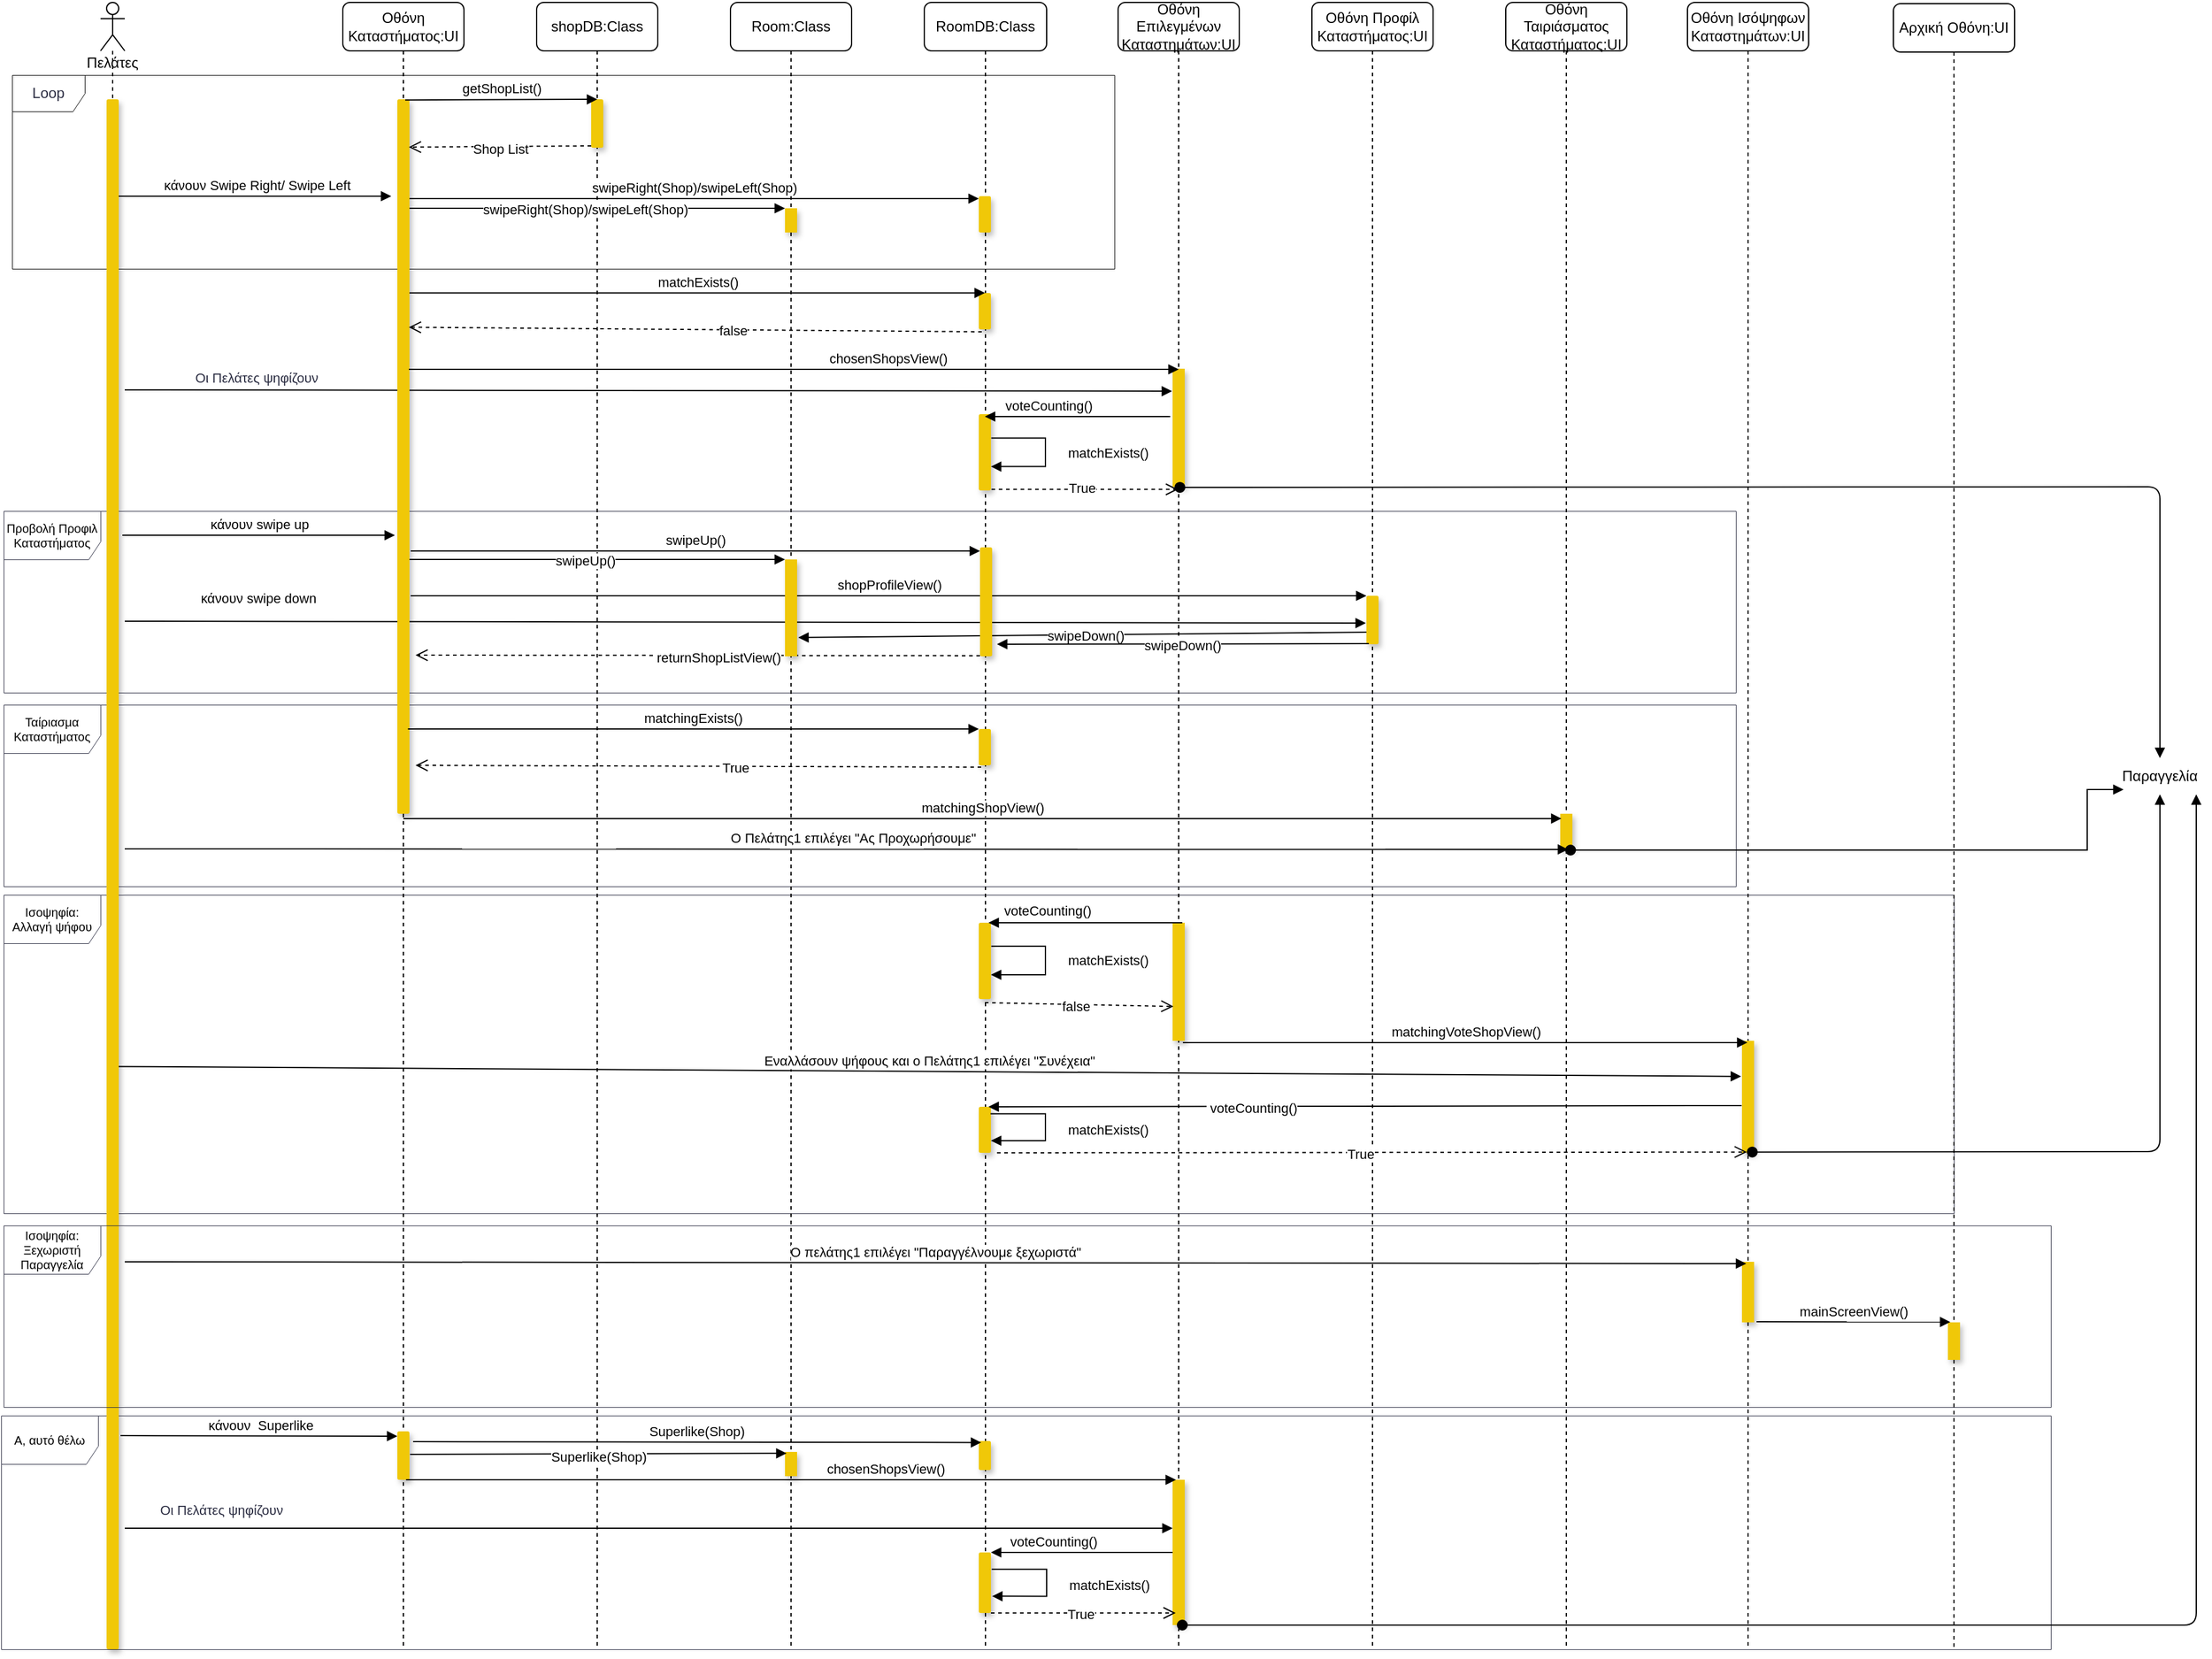 <mxfile version="18.0.7" type="device"><diagram id="wptZ5MBNka8r5in_MfUg" name="Page-1"><mxGraphModel dx="2010" dy="948" grid="1" gridSize="10" guides="1" tooltips="1" connect="1" arrows="1" fold="1" page="1" pageScale="1" pageWidth="827" pageHeight="1169" math="0" shadow="0"><root><mxCell id="0"/><mxCell id="1" parent="0"/><mxCell id="0Ouw7RwYdk7XcLrtx2q7-2" value="swipeDown()" style="html=1;verticalAlign=bottom;endArrow=block;rounded=0;exitX=0.5;exitY=0.75;exitDx=0;exitDy=0;exitPerimeter=0;entryX=1.1;entryY=0.806;entryDx=0;entryDy=0;entryPerimeter=0;" parent="1" source="-vrm6RU2Ln3Ed8rRnsiV-8" target="pRpbEH_55tw0nPaJVFF3-53" edge="1"><mxGeometry x="0.003" y="10" width="80" relative="1" as="geometry"><mxPoint x="1047" y="619.52" as="sourcePoint"/><mxPoint x="740" y="620" as="targetPoint"/><mxPoint as="offset"/></mxGeometry></mxCell><mxCell id="pRpbEH_55tw0nPaJVFF3-62" value="A, αυτό θέλω" style="shape=umlFrame;whiteSpace=wrap;html=1;rounded=0;shadow=0;fontSize=10;strokeColor=#2B2D42;strokeWidth=0.5;fillColor=#FFFFFF;width=80;height=40;" parent="1" vertex="1"><mxGeometry x="-92" y="1247" width="1692" height="193" as="geometry"/></mxCell><mxCell id="pRpbEH_55tw0nPaJVFF3-39" value="Ισοψηφία: Αλλαγή ψήφου" style="shape=umlFrame;whiteSpace=wrap;html=1;rounded=0;shadow=0;fontSize=10;strokeColor=#2B2D42;strokeWidth=0.5;fillColor=#FFFFFF;width=80;height=40;" parent="1" vertex="1"><mxGeometry x="-90" y="817" width="1610" height="263" as="geometry"/></mxCell><mxCell id="pRpbEH_55tw0nPaJVFF3-27" value="Ταίριασμα Καταστήματος" style="shape=umlFrame;whiteSpace=wrap;html=1;rounded=0;shadow=0;fontSize=10;strokeColor=#2B2D42;strokeWidth=0.5;fillColor=#FFFFFF;width=80;height=40;" parent="1" vertex="1"><mxGeometry x="-90" y="660" width="1430" height="150" as="geometry"/></mxCell><mxCell id="pRpbEH_55tw0nPaJVFF3-11" value="shopProfileView()" style="html=1;verticalAlign=bottom;endArrow=block;rounded=0;" parent="1" target="-vrm6RU2Ln3Ed8rRnsiV-8" edge="1"><mxGeometry width="80" relative="1" as="geometry"><mxPoint x="246" y="570" as="sourcePoint"/><mxPoint x="716" y="570" as="targetPoint"/></mxGeometry></mxCell><mxCell id="pRpbEH_55tw0nPaJVFF3-7" value="Προβολή Προφιλ Καταστήματος" style="shape=umlFrame;whiteSpace=wrap;html=1;rounded=0;shadow=0;fontSize=10;strokeColor=#2B2D42;strokeWidth=0.5;fillColor=#FFFFFF;width=80;height=40;" parent="1" vertex="1"><mxGeometry x="-90" y="500" width="1430" height="150" as="geometry"/></mxCell><mxCell id="pRpbEH_55tw0nPaJVFF3-5" value="" style="html=1;verticalAlign=bottom;endArrow=block;rounded=0;entryX=-0.05;entryY=0.19;entryDx=0;entryDy=0;entryPerimeter=0;" parent="1" target="-vrm6RU2Ln3Ed8rRnsiV-42" edge="1"><mxGeometry x="-0.838" y="10" width="80" relative="1" as="geometry"><mxPoint x="10" y="400" as="sourcePoint"/><mxPoint x="890" y="460" as="targetPoint"/><Array as="points"/><mxPoint as="offset"/></mxGeometry></mxCell><mxCell id="pRpbEH_55tw0nPaJVFF3-6" value="Oι Πελάτες ψηφίζουν&amp;nbsp;" style="edgeLabel;html=1;align=center;verticalAlign=middle;resizable=0;points=[];fontColor=#2B2D42;" parent="pRpbEH_55tw0nPaJVFF3-5" vertex="1" connectable="0"><mxGeometry x="0.407" y="4" relative="1" as="geometry"><mxPoint x="-498" y="-7" as="offset"/></mxGeometry></mxCell><mxCell id="pRpbEH_55tw0nPaJVFF3-1" value="Loop" style="shape=umlFrame;whiteSpace=wrap;html=1;fontColor=#2B2D42;strokeWidth=0.5;" parent="1" vertex="1"><mxGeometry x="-83" y="140" width="910" height="160" as="geometry"/></mxCell><mxCell id="ZKOWVyFA38tyulBG3vYH-1" value="Πελάτες" style="shape=umlLifeline;participant=umlActor;perimeter=lifelinePerimeter;whiteSpace=wrap;html=1;container=1;collapsible=0;recursiveResize=0;verticalAlign=top;spacingTop=36;outlineConnect=0;" parent="1" vertex="1"><mxGeometry x="-10" y="80" width="20" height="1360" as="geometry"/></mxCell><mxCell id="ZKOWVyFA38tyulBG3vYH-2" value="" style="html=1;points=[];perimeter=orthogonalPerimeter;strokeColor=none;fillColor=#F0C808;shadow=1;rounded=1;" parent="ZKOWVyFA38tyulBG3vYH-1" vertex="1"><mxGeometry x="5" y="80" width="10" height="1280" as="geometry"/></mxCell><mxCell id="ZKOWVyFA38tyulBG3vYH-3" value="Οθόνη Καταστήματος:UI" style="shape=umlLifeline;perimeter=lifelinePerimeter;whiteSpace=wrap;html=1;container=1;collapsible=0;recursiveResize=0;outlineConnect=0;rounded=1;shadow=0;fillColor=#FFFFFF;" parent="1" vertex="1"><mxGeometry x="190" y="80" width="100" height="1360" as="geometry"/></mxCell><mxCell id="pRpbEH_55tw0nPaJVFF3-12" value="κάνουν swipe down" style="html=1;verticalAlign=bottom;endArrow=block;rounded=0;entryX=-0.05;entryY=0.563;entryDx=0;entryDy=0;entryPerimeter=0;" parent="ZKOWVyFA38tyulBG3vYH-3" target="-vrm6RU2Ln3Ed8rRnsiV-8" edge="1"><mxGeometry x="-0.785" y="10" width="80" relative="1" as="geometry"><mxPoint x="-180" y="511" as="sourcePoint"/><mxPoint x="45" y="504" as="targetPoint"/><mxPoint as="offset"/></mxGeometry></mxCell><mxCell id="ZKOWVyFA38tyulBG3vYH-13" value="" style="html=1;points=[];perimeter=orthogonalPerimeter;rounded=1;shadow=1;fillColor=#F0C808;strokeColor=none;" parent="ZKOWVyFA38tyulBG3vYH-3" vertex="1"><mxGeometry x="45" y="80" width="10" height="590" as="geometry"/></mxCell><mxCell id="pRpbEH_55tw0nPaJVFF3-55" value="" style="html=1;points=[];perimeter=orthogonalPerimeter;rounded=1;shadow=1;fillColor=#F0C808;strokeColor=none;" parent="ZKOWVyFA38tyulBG3vYH-3" vertex="1"><mxGeometry x="45" y="1180" width="10" height="40" as="geometry"/></mxCell><mxCell id="ZKOWVyFA38tyulBG3vYH-5" value="shopDB:Class" style="shape=umlLifeline;perimeter=lifelinePerimeter;whiteSpace=wrap;html=1;container=1;collapsible=0;recursiveResize=0;outlineConnect=0;rounded=1;shadow=0;fillColor=#FFFFFF;" parent="1" vertex="1"><mxGeometry x="350" y="80" width="100" height="1360" as="geometry"/></mxCell><mxCell id="ZKOWVyFA38tyulBG3vYH-14" value="" style="html=1;points=[];perimeter=orthogonalPerimeter;rounded=1;shadow=1;fillColor=#F0C808;strokeColor=none;" parent="ZKOWVyFA38tyulBG3vYH-5" vertex="1"><mxGeometry x="45" y="80" width="10" height="40" as="geometry"/></mxCell><mxCell id="ZKOWVyFA38tyulBG3vYH-16" value="Shop List" style="html=1;verticalAlign=bottom;endArrow=open;dashed=1;endSize=8;rounded=0;entryX=0.95;entryY=0.506;entryDx=0;entryDy=0;entryPerimeter=0;" parent="ZKOWVyFA38tyulBG3vYH-5" edge="1"><mxGeometry x="-0.002" y="11" relative="1" as="geometry"><mxPoint x="45" y="118.5" as="sourcePoint"/><mxPoint x="-105.5" y="119.48" as="targetPoint"/><mxPoint as="offset"/><Array as="points"/></mxGeometry></mxCell><mxCell id="pRpbEH_55tw0nPaJVFF3-20" value="matchingExists()" style="html=1;verticalAlign=bottom;endArrow=block;rounded=0;exitX=1.2;exitY=0.271;exitDx=0;exitDy=0;exitPerimeter=0;" parent="ZKOWVyFA38tyulBG3vYH-5" target="pRpbEH_55tw0nPaJVFF3-17" edge="1"><mxGeometry width="80" relative="1" as="geometry"><mxPoint x="-106.25" y="600" as="sourcePoint"/><mxPoint x="206.25" y="600" as="targetPoint"/></mxGeometry></mxCell><mxCell id="pRpbEH_55tw0nPaJVFF3-21" value="True" style="html=1;verticalAlign=bottom;endArrow=open;dashed=1;endSize=8;rounded=0;exitX=0.2;exitY=1.05;exitDx=0;exitDy=0;exitPerimeter=0;" parent="ZKOWVyFA38tyulBG3vYH-5" source="pRpbEH_55tw0nPaJVFF3-17" edge="1"><mxGeometry x="-0.133" y="10" relative="1" as="geometry"><mxPoint x="209" y="630" as="sourcePoint"/><mxPoint x="-100" y="630" as="targetPoint"/><mxPoint as="offset"/><Array as="points"/></mxGeometry></mxCell><mxCell id="0Ouw7RwYdk7XcLrtx2q7-1" value="returnShopListView()" style="html=1;verticalAlign=bottom;endArrow=open;dashed=1;endSize=8;rounded=0;exitX=0;exitY=0.994;exitDx=0;exitDy=0;exitPerimeter=0;" parent="ZKOWVyFA38tyulBG3vYH-5" source="pRpbEH_55tw0nPaJVFF3-9" edge="1"><mxGeometry x="-0.073" y="11" relative="1" as="geometry"><mxPoint x="357" y="531.5" as="sourcePoint"/><mxPoint x="-100" y="539" as="targetPoint"/><mxPoint as="offset"/><Array as="points"/></mxGeometry></mxCell><mxCell id="ZKOWVyFA38tyulBG3vYH-7" value="Οθόνη Προφίλ Καταστήματος:UI" style="shape=umlLifeline;perimeter=lifelinePerimeter;whiteSpace=wrap;html=1;container=1;collapsible=0;recursiveResize=0;outlineConnect=0;rounded=1;shadow=0;fillColor=#FFFFFF;" parent="1" vertex="1"><mxGeometry x="990" y="80" width="100" height="1360" as="geometry"/></mxCell><mxCell id="-vrm6RU2Ln3Ed8rRnsiV-8" value="" style="html=1;points=[];perimeter=orthogonalPerimeter;rounded=1;shadow=1;fillColor=#F0C808;strokeColor=none;" parent="ZKOWVyFA38tyulBG3vYH-7" vertex="1"><mxGeometry x="45" y="490" width="10" height="40" as="geometry"/></mxCell><mxCell id="ZKOWVyFA38tyulBG3vYH-9" value="Οθόνη Επιλεγμένων Καταστημάτων:UI" style="shape=umlLifeline;perimeter=lifelinePerimeter;whiteSpace=wrap;html=1;container=1;collapsible=0;recursiveResize=0;outlineConnect=0;rounded=1;shadow=0;fillColor=#FFFFFF;" parent="1" vertex="1"><mxGeometry x="830" y="80" width="100" height="1360" as="geometry"/></mxCell><mxCell id="-vrm6RU2Ln3Ed8rRnsiV-42" value="" style="html=1;points=[];perimeter=orthogonalPerimeter;rounded=0;shadow=1;fillColor=#F0C808;strokeColor=none;arcSize=50;" parent="ZKOWVyFA38tyulBG3vYH-9" vertex="1"><mxGeometry x="45" y="302.5" width="10" height="97.5" as="geometry"/></mxCell><mxCell id="pRpbEH_55tw0nPaJVFF3-28" value="" style="html=1;points=[];perimeter=orthogonalPerimeter;rounded=0;shadow=1;fillColor=#F0C808;strokeColor=none;arcSize=50;" parent="ZKOWVyFA38tyulBG3vYH-9" vertex="1"><mxGeometry x="45" y="760" width="10" height="97.5" as="geometry"/></mxCell><mxCell id="pRpbEH_55tw0nPaJVFF3-32" value="false" style="html=1;verticalAlign=bottom;endArrow=open;dashed=1;endSize=8;rounded=0;entryX=0.065;entryY=0.709;entryDx=0;entryDy=0;entryPerimeter=0;" parent="ZKOWVyFA38tyulBG3vYH-9" target="pRpbEH_55tw0nPaJVFF3-28" edge="1"><mxGeometry x="-0.031" y="-10" relative="1" as="geometry"><mxPoint x="-110" y="826" as="sourcePoint"/><mxPoint x="40" y="826" as="targetPoint"/><mxPoint as="offset"/><Array as="points"/></mxGeometry></mxCell><mxCell id="pRpbEH_55tw0nPaJVFF3-47" value="" style="html=1;points=[];perimeter=orthogonalPerimeter;rounded=0;shadow=1;fillColor=#F0C808;strokeColor=none;arcSize=50;" parent="ZKOWVyFA38tyulBG3vYH-9" vertex="1"><mxGeometry x="45" y="1220" width="10" height="120" as="geometry"/></mxCell><mxCell id="ZKOWVyFA38tyulBG3vYH-11" value="Οθόνη Ισόψηφων Καταστημάτων:UI" style="shape=umlLifeline;perimeter=lifelinePerimeter;whiteSpace=wrap;html=1;container=1;collapsible=0;recursiveResize=0;outlineConnect=0;rounded=1;shadow=0;fillColor=#FFFFFF;" parent="1" vertex="1"><mxGeometry x="1300" y="80" width="100" height="1360" as="geometry"/></mxCell><mxCell id="pRpbEH_55tw0nPaJVFF3-34" value="" style="html=1;points=[];perimeter=orthogonalPerimeter;rounded=0;shadow=1;fillColor=#F0C808;strokeColor=none;arcSize=50;" parent="ZKOWVyFA38tyulBG3vYH-11" vertex="1"><mxGeometry x="45" y="857.5" width="10" height="92.5" as="geometry"/></mxCell><mxCell id="pRpbEH_55tw0nPaJVFF3-40" value="" style="html=1;points=[];perimeter=orthogonalPerimeter;rounded=0;shadow=1;fillColor=#F0C808;strokeColor=none;arcSize=50;" parent="ZKOWVyFA38tyulBG3vYH-11" vertex="1"><mxGeometry x="45" y="1040" width="10" height="50" as="geometry"/></mxCell><mxCell id="ZKOWVyFA38tyulBG3vYH-15" value="getShopList()" style="html=1;verticalAlign=bottom;endArrow=block;rounded=0;exitX=0.65;exitY=0.001;exitDx=0;exitDy=0;exitPerimeter=0;" parent="1" source="ZKOWVyFA38tyulBG3vYH-13" edge="1"><mxGeometry width="80" relative="1" as="geometry"><mxPoint x="270" y="170" as="sourcePoint"/><mxPoint x="400" y="160" as="targetPoint"/></mxGeometry></mxCell><mxCell id="ZKOWVyFA38tyulBG3vYH-17" value="κάνουν Swipe Right/ Swipe Left" style="html=1;verticalAlign=bottom;endArrow=block;rounded=0;" parent="1" source="ZKOWVyFA38tyulBG3vYH-2" edge="1"><mxGeometry x="0.01" width="80" relative="1" as="geometry"><mxPoint x="20" y="240" as="sourcePoint"/><mxPoint x="230" y="240" as="targetPoint"/><mxPoint as="offset"/></mxGeometry></mxCell><mxCell id="ZKOWVyFA38tyulBG3vYH-18" value="Room:Class" style="shape=umlLifeline;perimeter=lifelinePerimeter;whiteSpace=wrap;html=1;container=1;collapsible=0;recursiveResize=0;outlineConnect=0;rounded=1;shadow=0;fillColor=#FFFFFF;" parent="1" vertex="1"><mxGeometry x="510" y="80" width="100" height="1360" as="geometry"/></mxCell><mxCell id="ZKOWVyFA38tyulBG3vYH-19" value="" style="html=1;points=[];perimeter=orthogonalPerimeter;rounded=0;shadow=1;fillColor=#F0C808;strokeColor=none;arcSize=50;" parent="ZKOWVyFA38tyulBG3vYH-18" vertex="1"><mxGeometry x="45" y="170" width="10" height="20" as="geometry"/></mxCell><mxCell id="pRpbEH_55tw0nPaJVFF3-53" value="" style="html=1;points=[];perimeter=orthogonalPerimeter;rounded=0;shadow=1;fillColor=#F0C808;strokeColor=none;arcSize=50;" parent="ZKOWVyFA38tyulBG3vYH-18" vertex="1"><mxGeometry x="45" y="460" width="10" height="80" as="geometry"/></mxCell><mxCell id="pRpbEH_55tw0nPaJVFF3-54" value="swipeUp()" style="html=1;verticalAlign=bottom;endArrow=block;rounded=0;" parent="ZKOWVyFA38tyulBG3vYH-18" edge="1"><mxGeometry x="-0.065" y="-10" width="80" relative="1" as="geometry"><mxPoint x="-265" y="460" as="sourcePoint"/><mxPoint x="45" y="460" as="targetPoint"/><mxPoint as="offset"/></mxGeometry></mxCell><mxCell id="pRpbEH_55tw0nPaJVFF3-58" value="" style="html=1;points=[];perimeter=orthogonalPerimeter;rounded=1;shadow=1;fillColor=#F0C808;strokeColor=none;arcSize=0;" parent="ZKOWVyFA38tyulBG3vYH-18" vertex="1"><mxGeometry x="45" y="1197" width="10" height="20" as="geometry"/></mxCell><mxCell id="ZKOWVyFA38tyulBG3vYH-20" value="RoomDB:Class" style="shape=umlLifeline;perimeter=lifelinePerimeter;whiteSpace=wrap;html=1;container=1;collapsible=0;recursiveResize=0;outlineConnect=0;rounded=1;shadow=0;fillColor=#FFFFFF;" parent="1" vertex="1"><mxGeometry x="670" y="80" width="101" height="1360" as="geometry"/></mxCell><mxCell id="ZKOWVyFA38tyulBG3vYH-21" value="" style="html=1;points=[];perimeter=orthogonalPerimeter;rounded=1;shadow=1;fillColor=#F0C808;strokeColor=none;" parent="ZKOWVyFA38tyulBG3vYH-20" vertex="1"><mxGeometry x="45" y="160" width="10" height="30" as="geometry"/></mxCell><mxCell id="pRpbEH_55tw0nPaJVFF3-30" value="" style="html=1;points=[];perimeter=orthogonalPerimeter;rounded=1;shadow=1;fillColor=#F0C808;strokeColor=none;" parent="ZKOWVyFA38tyulBG3vYH-20" vertex="1"><mxGeometry x="45" y="760" width="10" height="63" as="geometry"/></mxCell><mxCell id="pRpbEH_55tw0nPaJVFF3-31" value="&amp;nbsp;voteCounting()" style="html=1;verticalAlign=bottom;endArrow=block;rounded=0;entryX=0.8;entryY=0;entryDx=0;entryDy=0;entryPerimeter=0;" parent="ZKOWVyFA38tyulBG3vYH-20" target="pRpbEH_55tw0nPaJVFF3-30" edge="1"><mxGeometry x="0.413" y="-1" width="80" relative="1" as="geometry"><mxPoint x="213" y="760" as="sourcePoint"/><mxPoint x="63" y="762" as="targetPoint"/><mxPoint as="offset"/></mxGeometry></mxCell><mxCell id="pRpbEH_55tw0nPaJVFF3-36" value="" style="html=1;points=[];perimeter=orthogonalPerimeter;rounded=1;shadow=1;fillColor=#F0C808;strokeColor=none;" parent="ZKOWVyFA38tyulBG3vYH-20" vertex="1"><mxGeometry x="45" y="912" width="10" height="38" as="geometry"/></mxCell><mxCell id="pRpbEH_55tw0nPaJVFF3-48" value="" style="html=1;points=[];perimeter=orthogonalPerimeter;rounded=1;shadow=1;fillColor=#F0C808;strokeColor=none;" parent="ZKOWVyFA38tyulBG3vYH-20" vertex="1"><mxGeometry x="45" y="1280" width="10" height="50" as="geometry"/></mxCell><mxCell id="pRpbEH_55tw0nPaJVFF3-52" value="" style="html=1;points=[];perimeter=orthogonalPerimeter;rounded=1;shadow=1;fillColor=#F0C808;strokeColor=none;" parent="ZKOWVyFA38tyulBG3vYH-20" vertex="1"><mxGeometry x="45" y="240" width="10" height="30" as="geometry"/></mxCell><mxCell id="pRpbEH_55tw0nPaJVFF3-2" value="" style="html=1;points=[];perimeter=orthogonalPerimeter;rounded=1;shadow=1;fillColor=#F0C808;strokeColor=none;" parent="ZKOWVyFA38tyulBG3vYH-20" vertex="1"><mxGeometry x="45" y="340" width="10" height="63" as="geometry"/></mxCell><mxCell id="pRpbEH_55tw0nPaJVFF3-17" value="" style="html=1;points=[];perimeter=orthogonalPerimeter;rounded=1;shadow=1;fillColor=#F0C808;strokeColor=none;" parent="ZKOWVyFA38tyulBG3vYH-20" vertex="1"><mxGeometry x="45" y="600" width="10" height="30" as="geometry"/></mxCell><mxCell id="pRpbEH_55tw0nPaJVFF3-50" value="True" style="html=1;verticalAlign=bottom;endArrow=open;dashed=1;endSize=8;rounded=0;" parent="ZKOWVyFA38tyulBG3vYH-20" edge="1"><mxGeometry x="-0.031" y="-10" relative="1" as="geometry"><mxPoint x="55" y="1330" as="sourcePoint"/><mxPoint x="207.5" y="1330" as="targetPoint"/><mxPoint as="offset"/><Array as="points"/></mxGeometry></mxCell><mxCell id="pRpbEH_55tw0nPaJVFF3-57" value="" style="html=1;points=[];perimeter=orthogonalPerimeter;rounded=1;shadow=1;fillColor=#F0C808;strokeColor=none;" parent="ZKOWVyFA38tyulBG3vYH-20" vertex="1"><mxGeometry x="45" y="1188" width="10" height="24" as="geometry"/></mxCell><mxCell id="mldaOZFKCV_-TwU_MaTf-9" value="&amp;nbsp;matchExists()" style="html=1;verticalAlign=bottom;endArrow=block;rounded=0;exitX=1.031;exitY=0.308;exitDx=0;exitDy=0;exitPerimeter=0;edgeStyle=orthogonalEdgeStyle;" parent="ZKOWVyFA38tyulBG3vYH-20" source="pRpbEH_55tw0nPaJVFF3-30" target="pRpbEH_55tw0nPaJVFF3-30" edge="1"><mxGeometry x="0.153" y="50" width="80" relative="1" as="geometry"><mxPoint x="70.0" y="780.388" as="sourcePoint"/><mxPoint x="70.33" y="802.65" as="targetPoint"/><mxPoint as="offset"/><Array as="points"><mxPoint x="100" y="779"/><mxPoint x="100" y="803"/></Array></mxGeometry></mxCell><mxCell id="mldaOZFKCV_-TwU_MaTf-10" value="&amp;nbsp;matchExists()" style="html=1;verticalAlign=bottom;endArrow=block;rounded=0;exitX=1.031;exitY=0.308;exitDx=0;exitDy=0;exitPerimeter=0;edgeStyle=orthogonalEdgeStyle;" parent="ZKOWVyFA38tyulBG3vYH-20" edge="1"><mxGeometry x="0.153" y="50" width="80" relative="1" as="geometry"><mxPoint x="55.31" y="359.714" as="sourcePoint"/><mxPoint x="55" y="383.31" as="targetPoint"/><mxPoint as="offset"/><Array as="points"><mxPoint x="100" y="359.31"/><mxPoint x="100" y="383.31"/></Array></mxGeometry></mxCell><mxCell id="mldaOZFKCV_-TwU_MaTf-11" value="&amp;nbsp;matchExists()" style="html=1;verticalAlign=bottom;endArrow=block;rounded=0;exitX=0.967;exitY=0.151;exitDx=0;exitDy=0;exitPerimeter=0;edgeStyle=orthogonalEdgeStyle;" parent="ZKOWVyFA38tyulBG3vYH-20" edge="1"><mxGeometry x="0.201" y="-50" width="80" relative="1" as="geometry"><mxPoint x="55.67" y="1293.888" as="sourcePoint"/><mxPoint x="56" y="1316.15" as="targetPoint"/><mxPoint x="50" y="50" as="offset"/><Array as="points"><mxPoint x="101" y="1294.15"/><mxPoint x="101" y="1316.15"/></Array></mxGeometry></mxCell><mxCell id="ZKOWVyFA38tyulBG3vYH-23" value="swipeRight(Shop)/swipeLeft(Shop)" style="html=1;verticalAlign=bottom;endArrow=block;rounded=0;" parent="1" edge="1"><mxGeometry width="80" relative="1" as="geometry"><mxPoint x="245" y="242" as="sourcePoint"/><mxPoint x="715" y="242" as="targetPoint"/></mxGeometry></mxCell><mxCell id="ZKOWVyFA38tyulBG3vYH-25" value="swipeRight(Shop)/swipeLeft(Shop)" style="html=1;verticalAlign=bottom;endArrow=block;rounded=0;" parent="1" edge="1"><mxGeometry x="-0.065" y="-10" width="80" relative="1" as="geometry"><mxPoint x="245" y="250" as="sourcePoint"/><mxPoint x="555" y="250" as="targetPoint"/><mxPoint as="offset"/></mxGeometry></mxCell><mxCell id="-vrm6RU2Ln3Ed8rRnsiV-11" value="matchExists()" style="html=1;verticalAlign=bottom;endArrow=block;rounded=0;exitX=1.2;exitY=0.271;exitDx=0;exitDy=0;exitPerimeter=0;" parent="1" target="ZKOWVyFA38tyulBG3vYH-20" edge="1"><mxGeometry width="80" relative="1" as="geometry"><mxPoint x="245" y="319.89" as="sourcePoint"/><mxPoint x="558" y="320" as="targetPoint"/></mxGeometry></mxCell><mxCell id="-vrm6RU2Ln3Ed8rRnsiV-12" value="false" style="html=1;verticalAlign=bottom;endArrow=open;dashed=1;endSize=8;rounded=0;exitX=0.47;exitY=0.2;exitDx=0;exitDy=0;exitPerimeter=0;entryX=0.95;entryY=0.319;entryDx=0;entryDy=0;entryPerimeter=0;" parent="1" source="ZKOWVyFA38tyulBG3vYH-20" target="ZKOWVyFA38tyulBG3vYH-13" edge="1"><mxGeometry x="-0.133" y="10" relative="1" as="geometry"><mxPoint x="554" y="359.99" as="sourcePoint"/><mxPoint x="245" y="359.99" as="targetPoint"/><mxPoint as="offset"/><Array as="points"/></mxGeometry></mxCell><mxCell id="-vrm6RU2Ln3Ed8rRnsiV-27" value="Αρχική Οθόνη:UI" style="shape=umlLifeline;perimeter=lifelinePerimeter;whiteSpace=wrap;html=1;container=1;collapsible=0;recursiveResize=0;outlineConnect=0;rounded=1;shadow=0;fillColor=#FFFFFF;" parent="1" vertex="1"><mxGeometry x="1470" y="81" width="100" height="1360" as="geometry"/></mxCell><mxCell id="pRpbEH_55tw0nPaJVFF3-42" value="" style="html=1;points=[];perimeter=orthogonalPerimeter;rounded=0;shadow=1;fillColor=#F0C808;strokeColor=none;arcSize=50;" parent="-vrm6RU2Ln3Ed8rRnsiV-27" vertex="1"><mxGeometry x="45" y="1089" width="10" height="31" as="geometry"/></mxCell><mxCell id="-vrm6RU2Ln3Ed8rRnsiV-40" value="Οθόνη Ταιριάσματος Καταστήματος:UI" style="shape=umlLifeline;perimeter=lifelinePerimeter;whiteSpace=wrap;html=1;container=1;collapsible=0;recursiveResize=0;outlineConnect=0;rounded=1;shadow=0;fillColor=#FFFFFF;" parent="1" vertex="1"><mxGeometry x="1150" y="80" width="100" height="1360" as="geometry"/></mxCell><mxCell id="pRpbEH_55tw0nPaJVFF3-16" value="" style="html=1;points=[];perimeter=orthogonalPerimeter;rounded=0;shadow=1;fillColor=#F0C808;strokeColor=none;arcSize=50;" parent="-vrm6RU2Ln3Ed8rRnsiV-40" vertex="1"><mxGeometry x="45" y="670" width="10" height="30" as="geometry"/></mxCell><mxCell id="pRpbEH_55tw0nPaJVFF3-41" value="Ο πελάτης1 επιλέγει &quot;Παραγγέλνουμε ξεχωριστά&quot;" style="html=1;verticalAlign=bottom;endArrow=block;rounded=0;exitX=1.05;exitY=0.75;exitDx=0;exitDy=0;exitPerimeter=0;entryX=-0.1;entryY=0.469;entryDx=0;entryDy=0;entryPerimeter=0;" parent="-vrm6RU2Ln3Ed8rRnsiV-40" edge="1"><mxGeometry width="80" relative="1" as="geometry"><mxPoint x="-1140" y="1040" as="sourcePoint"/><mxPoint x="198.5" y="1041.503" as="targetPoint"/></mxGeometry></mxCell><mxCell id="-vrm6RU2Ln3Ed8rRnsiV-45" value="" style="html=1;verticalAlign=bottom;startArrow=oval;startFill=1;endArrow=block;startSize=8;rounded=1;exitX=0.6;exitY=1.005;exitDx=0;exitDy=0;exitPerimeter=0;entryX=0.5;entryY=0;entryDx=0;entryDy=0;" parent="1" source="-vrm6RU2Ln3Ed8rRnsiV-42" target="jwJAf3S62CygxDDPC5Gw-16" edge="1"><mxGeometry y="10" width="60" relative="1" as="geometry"><mxPoint x="1010" y="720" as="sourcePoint"/><mxPoint x="1650" y="720" as="targetPoint"/><mxPoint as="offset"/><Array as="points"><mxPoint x="1690" y="480"/></Array></mxGeometry></mxCell><mxCell id="jwJAf3S62CygxDDPC5Gw-6" value="" style="html=1;verticalAlign=bottom;startArrow=oval;startFill=1;endArrow=block;startSize=8;rounded=1;entryX=0.5;entryY=1;entryDx=0;entryDy=0;exitX=0.85;exitY=0.993;exitDx=0;exitDy=0;exitPerimeter=0;" parent="1" source="pRpbEH_55tw0nPaJVFF3-34" target="jwJAf3S62CygxDDPC5Gw-16" edge="1"><mxGeometry x="0.677" width="60" relative="1" as="geometry"><mxPoint x="1680" y="1020" as="sourcePoint"/><mxPoint x="1480" y="1000" as="targetPoint"/><Array as="points"><mxPoint x="1690" y="1029"/></Array><mxPoint as="offset"/></mxGeometry></mxCell><mxCell id="jwJAf3S62CygxDDPC5Gw-16" value="&lt;font color=&quot;#000000&quot;&gt;Παραγγελία&lt;/font&gt;" style="text;html=1;strokeColor=none;fillColor=none;align=center;verticalAlign=middle;whiteSpace=wrap;rounded=0;fontColor=#FFD966;" parent="1" vertex="1"><mxGeometry x="1660" y="704" width="60" height="30" as="geometry"/></mxCell><mxCell id="-vrm6RU2Ln3Ed8rRnsiV-43" value="chosenShopsView()" style="html=1;verticalAlign=bottom;endArrow=block;rounded=0;exitX=0.95;exitY=0.378;exitDx=0;exitDy=0;exitPerimeter=0;" parent="1" source="ZKOWVyFA38tyulBG3vYH-13" edge="1"><mxGeometry x="0.246" width="80" relative="1" as="geometry"><mxPoint x="247.5" y="690" as="sourcePoint"/><mxPoint x="880" y="383" as="targetPoint"/><Array as="points"/><mxPoint as="offset"/></mxGeometry></mxCell><mxCell id="pRpbEH_55tw0nPaJVFF3-3" value="&amp;nbsp;voteCounting()" style="html=1;verticalAlign=bottom;endArrow=block;rounded=0;" parent="1" edge="1"><mxGeometry x="0.333" width="80" relative="1" as="geometry"><mxPoint x="873" y="422" as="sourcePoint"/><mxPoint x="720" y="422" as="targetPoint"/><mxPoint as="offset"/></mxGeometry></mxCell><mxCell id="pRpbEH_55tw0nPaJVFF3-8" value="κάνουν swipe up" style="html=1;verticalAlign=bottom;endArrow=block;rounded=0;" parent="1" edge="1"><mxGeometry x="-0.004" width="80" relative="1" as="geometry"><mxPoint x="8" y="520" as="sourcePoint"/><mxPoint x="233" y="520" as="targetPoint"/><mxPoint x="1" as="offset"/></mxGeometry></mxCell><mxCell id="pRpbEH_55tw0nPaJVFF3-9" value="" style="html=1;points=[];perimeter=orthogonalPerimeter;rounded=1;shadow=1;fillColor=#F0C808;strokeColor=none;" parent="1" vertex="1"><mxGeometry x="716" y="530" width="10" height="90" as="geometry"/></mxCell><mxCell id="pRpbEH_55tw0nPaJVFF3-10" value="swipeUp()" style="html=1;verticalAlign=bottom;endArrow=block;rounded=0;" parent="1" edge="1"><mxGeometry width="80" relative="1" as="geometry"><mxPoint x="246" y="533" as="sourcePoint"/><mxPoint x="716" y="533" as="targetPoint"/></mxGeometry></mxCell><mxCell id="pRpbEH_55tw0nPaJVFF3-13" value="swipeDown()" style="html=1;verticalAlign=bottom;endArrow=block;rounded=0;exitX=0.2;exitY=0.988;exitDx=0;exitDy=0;exitPerimeter=0;" parent="1" source="-vrm6RU2Ln3Ed8rRnsiV-8" edge="1"><mxGeometry x="0.003" y="10" width="80" relative="1" as="geometry"><mxPoint x="726" y="543" as="sourcePoint"/><mxPoint x="730" y="610" as="targetPoint"/><mxPoint as="offset"/></mxGeometry></mxCell><mxCell id="pRpbEH_55tw0nPaJVFF3-22" value="matchingShopView()" style="html=1;verticalAlign=bottom;endArrow=block;rounded=0;entryX=0.1;entryY=0.133;entryDx=0;entryDy=0;entryPerimeter=0;" parent="1" source="ZKOWVyFA38tyulBG3vYH-3" target="pRpbEH_55tw0nPaJVFF3-16" edge="1"><mxGeometry width="80" relative="1" as="geometry"><mxPoint x="250" y="750" as="sourcePoint"/><mxPoint x="720" y="750" as="targetPoint"/></mxGeometry></mxCell><mxCell id="pRpbEH_55tw0nPaJVFF3-23" value="O Πελάτης1 επιλέγει &quot;Ας Προχωρήσουμε&quot;" style="html=1;verticalAlign=bottom;endArrow=block;rounded=0;entryX=0.65;entryY=0.983;entryDx=0;entryDy=0;entryPerimeter=0;" parent="1" target="pRpbEH_55tw0nPaJVFF3-16" edge="1"><mxGeometry x="0.01" width="80" relative="1" as="geometry"><mxPoint x="10" y="779" as="sourcePoint"/><mxPoint x="245" y="780" as="targetPoint"/><mxPoint as="offset"/></mxGeometry></mxCell><mxCell id="pRpbEH_55tw0nPaJVFF3-24" value="" style="html=1;verticalAlign=bottom;startArrow=oval;startFill=1;endArrow=block;startSize=8;rounded=0;exitX=0.85;exitY=1;exitDx=0;exitDy=0;exitPerimeter=0;" parent="1" source="pRpbEH_55tw0nPaJVFF3-16" edge="1"><mxGeometry y="10" width="60" relative="1" as="geometry"><mxPoint x="891" y="490.487" as="sourcePoint"/><mxPoint x="1660" y="730" as="targetPoint"/><mxPoint as="offset"/><Array as="points"><mxPoint x="1630" y="780"/><mxPoint x="1630" y="730"/></Array></mxGeometry></mxCell><mxCell id="pRpbEH_55tw0nPaJVFF3-33" value="matchingVoteShopView()" style="html=1;verticalAlign=bottom;endArrow=block;rounded=0;exitX=0.85;exitY=1.015;exitDx=0;exitDy=0;exitPerimeter=0;" parent="1" source="pRpbEH_55tw0nPaJVFF3-28" target="ZKOWVyFA38tyulBG3vYH-11" edge="1"><mxGeometry width="80" relative="1" as="geometry"><mxPoint x="450" y="980" as="sourcePoint"/><mxPoint x="1406.5" y="980" as="targetPoint"/></mxGeometry></mxCell><mxCell id="pRpbEH_55tw0nPaJVFF3-35" value="Εναλλάσουν ψήφους και ο Πελάτης1 επιλέγει &quot;Συνέχεια&quot;" style="html=1;verticalAlign=bottom;endArrow=block;rounded=0;exitX=1;exitY=0.624;exitDx=0;exitDy=0;exitPerimeter=0;entryX=-0.075;entryY=0.318;entryDx=0;entryDy=0;entryPerimeter=0;" parent="1" source="ZKOWVyFA38tyulBG3vYH-2" target="pRpbEH_55tw0nPaJVFF3-34" edge="1"><mxGeometry width="80" relative="1" as="geometry"><mxPoint x="810" y="990.003" as="sourcePoint"/><mxPoint x="1276" y="990.003" as="targetPoint"/></mxGeometry></mxCell><mxCell id="pRpbEH_55tw0nPaJVFF3-37" value="&amp;nbsp;voteCounting()" style="html=1;verticalAlign=bottom;endArrow=block;rounded=0;entryX=0.8;entryY=0;entryDx=0;entryDy=0;entryPerimeter=0;exitX=-0.033;exitY=0.578;exitDx=0;exitDy=0;exitPerimeter=0;" parent="1" target="pRpbEH_55tw0nPaJVFF3-36" edge="1" source="pRpbEH_55tw0nPaJVFF3-34"><mxGeometry x="0.303" y="10" width="80" relative="1" as="geometry"><mxPoint x="1340" y="992" as="sourcePoint"/><mxPoint x="73" y="922" as="targetPoint"/><mxPoint as="offset"/></mxGeometry></mxCell><mxCell id="pRpbEH_55tw0nPaJVFF3-38" value="True" style="html=1;verticalAlign=bottom;endArrow=open;dashed=1;endSize=8;rounded=0;entryX=0.4;entryY=0.993;entryDx=0;entryDy=0;entryPerimeter=0;" parent="1" target="pRpbEH_55tw0nPaJVFF3-34" edge="1"><mxGeometry x="-0.031" y="-10" relative="1" as="geometry"><mxPoint x="730" y="1030" as="sourcePoint"/><mxPoint x="886" y="915.033" as="targetPoint"/><mxPoint as="offset"/><Array as="points"/></mxGeometry></mxCell><mxCell id="pRpbEH_55tw0nPaJVFF3-43" value="mainScreenView()" style="html=1;verticalAlign=bottom;endArrow=block;rounded=0;exitX=1.2;exitY=0.99;exitDx=0;exitDy=0;exitPerimeter=0;entryX=0.2;entryY=-0.01;entryDx=0;entryDy=0;entryPerimeter=0;" parent="1" source="pRpbEH_55tw0nPaJVFF3-40" target="pRpbEH_55tw0nPaJVFF3-42" edge="1"><mxGeometry width="80" relative="1" as="geometry"><mxPoint x="1287" y="1160.003" as="sourcePoint"/><mxPoint x="1753" y="1160.003" as="targetPoint"/></mxGeometry></mxCell><mxCell id="pRpbEH_55tw0nPaJVFF3-44" value="Ισοψηφία: Ξεχωριστή Παραγγελία" style="shape=umlFrame;whiteSpace=wrap;html=1;rounded=0;shadow=0;fontSize=10;strokeColor=#2B2D42;strokeWidth=0.5;fillColor=#FFFFFF;width=80;height=40;" parent="1" vertex="1"><mxGeometry x="-90" y="1090" width="1690" height="150" as="geometry"/></mxCell><mxCell id="pRpbEH_55tw0nPaJVFF3-45" value="" style="html=1;verticalAlign=bottom;endArrow=block;rounded=0;exitX=1;exitY=0.875;exitDx=0;exitDy=0;exitPerimeter=0;" parent="1" edge="1"><mxGeometry x="-0.838" y="10" width="80" relative="1" as="geometry"><mxPoint x="10" y="1340" as="sourcePoint"/><mxPoint x="875" y="1340" as="targetPoint"/><Array as="points"/><mxPoint as="offset"/></mxGeometry></mxCell><mxCell id="pRpbEH_55tw0nPaJVFF3-46" value="Oι Πελάτες ψηφίζουν&amp;nbsp;" style="edgeLabel;html=1;align=center;verticalAlign=middle;resizable=0;points=[];fontColor=#2B2D42;" parent="pRpbEH_55tw0nPaJVFF3-45" vertex="1" connectable="0"><mxGeometry x="0.407" y="4" relative="1" as="geometry"><mxPoint x="-528" y="-11" as="offset"/></mxGeometry></mxCell><mxCell id="pRpbEH_55tw0nPaJVFF3-49" value="&amp;nbsp;voteCounting()" style="html=1;verticalAlign=bottom;endArrow=block;rounded=0;" parent="1" edge="1"><mxGeometry x="0.333" width="80" relative="1" as="geometry"><mxPoint x="875" y="1360" as="sourcePoint"/><mxPoint x="725" y="1360" as="targetPoint"/><mxPoint as="offset"/></mxGeometry></mxCell><mxCell id="pRpbEH_55tw0nPaJVFF3-51" value="" style="html=1;verticalAlign=bottom;startArrow=oval;startFill=1;endArrow=block;startSize=8;rounded=1;exitX=0.8;exitY=1;exitDx=0;exitDy=0;exitPerimeter=0;entryX=1;entryY=1;entryDx=0;entryDy=0;" parent="1" source="pRpbEH_55tw0nPaJVFF3-47" target="jwJAf3S62CygxDDPC5Gw-16" edge="1"><mxGeometry y="10" width="60" relative="1" as="geometry"><mxPoint x="878.5" y="1340.487" as="sourcePoint"/><mxPoint x="1687.5" y="1564" as="targetPoint"/><mxPoint as="offset"/><Array as="points"><mxPoint x="1720" y="1420"/></Array></mxGeometry></mxCell><mxCell id="pRpbEH_55tw0nPaJVFF3-56" value="κάνουν&amp;nbsp; Superlike" style="html=1;verticalAlign=bottom;endArrow=block;rounded=0;exitX=1.15;exitY=0.859;exitDx=0;exitDy=0;exitPerimeter=0;" parent="1" edge="1"><mxGeometry x="0.01" width="80" relative="1" as="geometry"><mxPoint x="6.5" y="1263.52" as="sourcePoint"/><mxPoint x="235" y="1264" as="targetPoint"/><mxPoint as="offset"/></mxGeometry></mxCell><mxCell id="pRpbEH_55tw0nPaJVFF3-59" value="Superlike(Shop)" style="html=1;verticalAlign=bottom;endArrow=block;rounded=0;entryX=0.2;entryY=0.05;entryDx=0;entryDy=0;entryPerimeter=0;exitX=1.3;exitY=0.213;exitDx=0;exitDy=0;exitPerimeter=0;" parent="1" source="pRpbEH_55tw0nPaJVFF3-55" target="pRpbEH_55tw0nPaJVFF3-57" edge="1"><mxGeometry width="80" relative="1" as="geometry"><mxPoint x="240" y="1260" as="sourcePoint"/><mxPoint x="710" y="1260" as="targetPoint"/></mxGeometry></mxCell><mxCell id="pRpbEH_55tw0nPaJVFF3-60" value="Superlike(Shop)" style="html=1;verticalAlign=bottom;endArrow=block;rounded=0;entryX=0.129;entryY=0.057;entryDx=0;entryDy=0;entryPerimeter=0;" parent="1" target="pRpbEH_55tw0nPaJVFF3-58" edge="1"><mxGeometry x="-0.01" y="-11" width="80" relative="1" as="geometry"><mxPoint x="245.5" y="1279" as="sourcePoint"/><mxPoint x="396" y="1279" as="targetPoint"/><mxPoint x="1" as="offset"/></mxGeometry></mxCell><mxCell id="pRpbEH_55tw0nPaJVFF3-61" value="chosenShopsView()" style="html=1;verticalAlign=bottom;endArrow=block;rounded=0;exitX=0.95;exitY=0.378;exitDx=0;exitDy=0;exitPerimeter=0;" parent="1" edge="1"><mxGeometry x="0.246" width="80" relative="1" as="geometry"><mxPoint x="242.25" y="1300.02" as="sourcePoint"/><mxPoint x="877.75" y="1300" as="targetPoint"/><Array as="points"/><mxPoint as="offset"/></mxGeometry></mxCell><mxCell id="mldaOZFKCV_-TwU_MaTf-2" value="True" style="html=1;verticalAlign=bottom;endArrow=open;dashed=1;endSize=8;rounded=0;exitX=1.048;exitY=0.986;exitDx=0;exitDy=0;exitPerimeter=0;" parent="1" source="pRpbEH_55tw0nPaJVFF3-2" target="ZKOWVyFA38tyulBG3vYH-9" edge="1"><mxGeometry x="-0.032" y="-8" relative="1" as="geometry"><mxPoint x="727.47" y="362" as="sourcePoint"/><mxPoint x="254.5" y="358.21" as="targetPoint"/><mxPoint as="offset"/><Array as="points"/></mxGeometry></mxCell><mxCell id="mldaOZFKCV_-TwU_MaTf-8" value="&amp;nbsp;matchExists()" style="html=1;verticalAlign=bottom;endArrow=block;rounded=0;exitX=0.967;exitY=0.151;exitDx=0;exitDy=0;exitPerimeter=0;edgeStyle=orthogonalEdgeStyle;" parent="1" source="pRpbEH_55tw0nPaJVFF3-36" edge="1"><mxGeometry x="0.201" y="-50" width="80" relative="1" as="geometry"><mxPoint x="890" y="1010" as="sourcePoint"/><mxPoint x="725" y="1020" as="targetPoint"/><mxPoint x="50" y="50" as="offset"/><Array as="points"><mxPoint x="770" y="998"/><mxPoint x="770" y="1020"/></Array></mxGeometry></mxCell></root></mxGraphModel></diagram></mxfile>